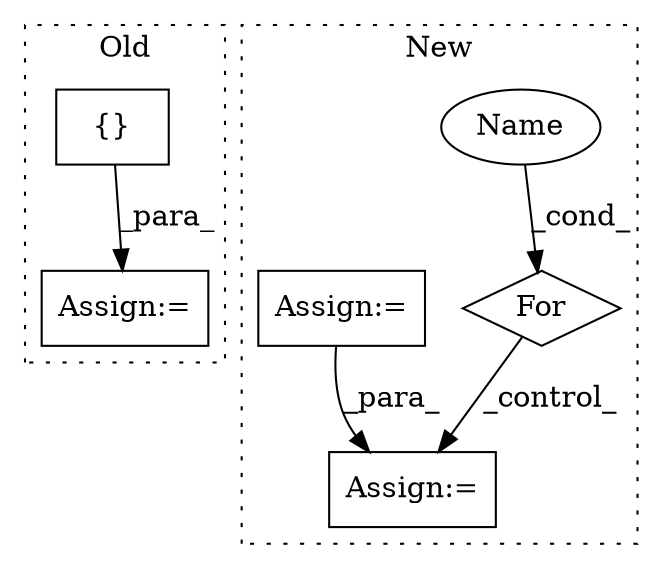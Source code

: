 digraph G {
subgraph cluster0 {
1 [label="{}" a="59" s="4936,4936" l="2,1" shape="box"];
5 [label="Assign:=" a="68" s="5008" l="4" shape="box"];
label = "Old";
style="dotted";
}
subgraph cluster1 {
2 [label="For" a="107" s="8361,8379" l="4,14" shape="diamond"];
3 [label="Assign:=" a="68" s="8404" l="4" shape="box"];
4 [label="Name" a="87" s="8365" l="1" shape="ellipse"];
6 [label="Assign:=" a="68" s="8347" l="3" shape="box"];
label = "New";
style="dotted";
}
1 -> 5 [label="_para_"];
2 -> 3 [label="_control_"];
4 -> 2 [label="_cond_"];
6 -> 3 [label="_para_"];
}